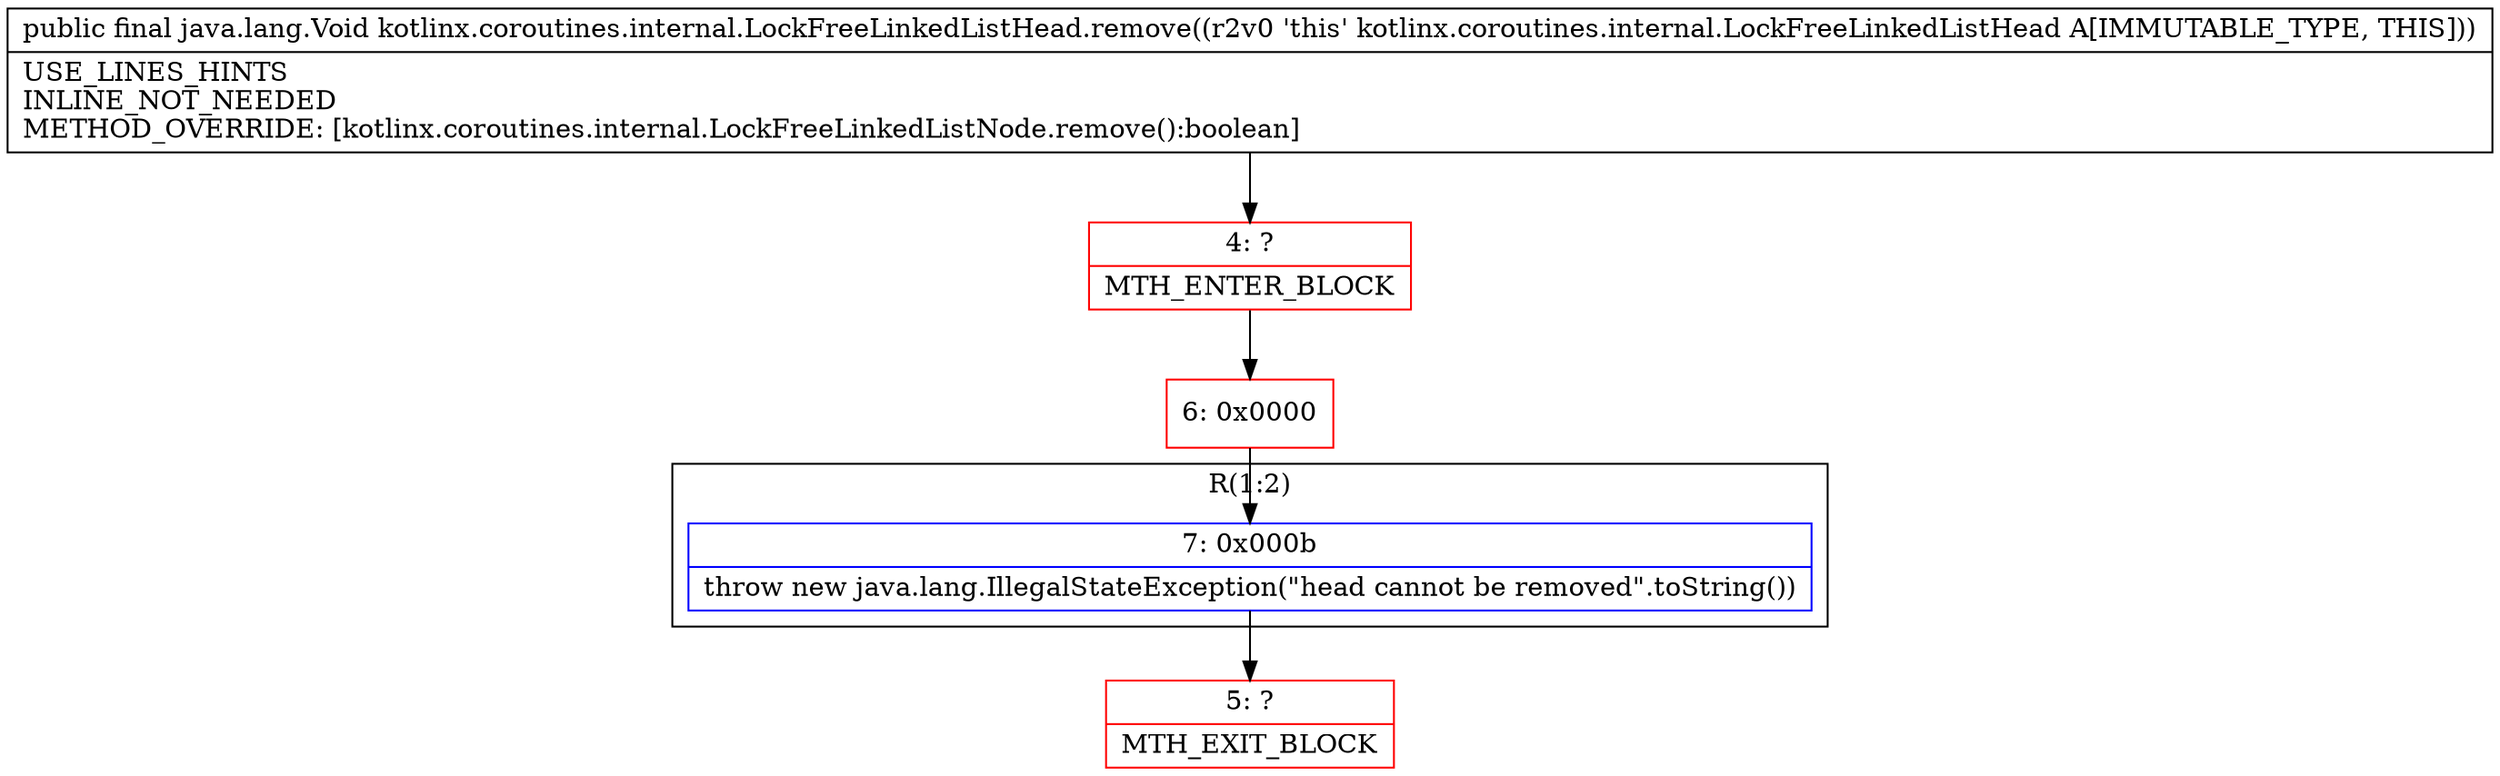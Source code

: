 digraph "CFG forkotlinx.coroutines.internal.LockFreeLinkedListHead.remove()Ljava\/lang\/Void;" {
subgraph cluster_Region_1994756932 {
label = "R(1:2)";
node [shape=record,color=blue];
Node_7 [shape=record,label="{7\:\ 0x000b|throw new java.lang.IllegalStateException(\"head cannot be removed\".toString())\l}"];
}
Node_4 [shape=record,color=red,label="{4\:\ ?|MTH_ENTER_BLOCK\l}"];
Node_6 [shape=record,color=red,label="{6\:\ 0x0000}"];
Node_5 [shape=record,color=red,label="{5\:\ ?|MTH_EXIT_BLOCK\l}"];
MethodNode[shape=record,label="{public final java.lang.Void kotlinx.coroutines.internal.LockFreeLinkedListHead.remove((r2v0 'this' kotlinx.coroutines.internal.LockFreeLinkedListHead A[IMMUTABLE_TYPE, THIS]))  | USE_LINES_HINTS\lINLINE_NOT_NEEDED\lMETHOD_OVERRIDE: [kotlinx.coroutines.internal.LockFreeLinkedListNode.remove():boolean]\l}"];
MethodNode -> Node_4;Node_7 -> Node_5;
Node_4 -> Node_6;
Node_6 -> Node_7;
}

